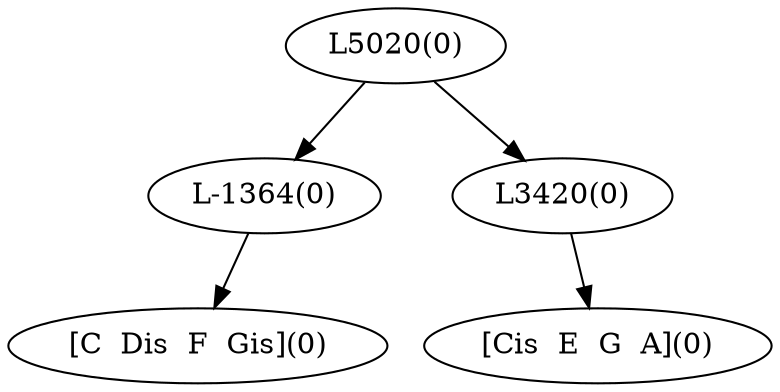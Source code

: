 digraph sample{
"L-1364(0)"->"[C  Dis  F  Gis](0)"
"L3420(0)"->"[Cis  E  G  A](0)"
"L5020(0)"->"L-1364(0)"
"L5020(0)"->"L3420(0)"
{rank = min; "L5020(0)"}
{rank = same; "L-1364(0)"; "L3420(0)";}
{rank = max; "[C  Dis  F  Gis](0)"; "[Cis  E  G  A](0)";}
}